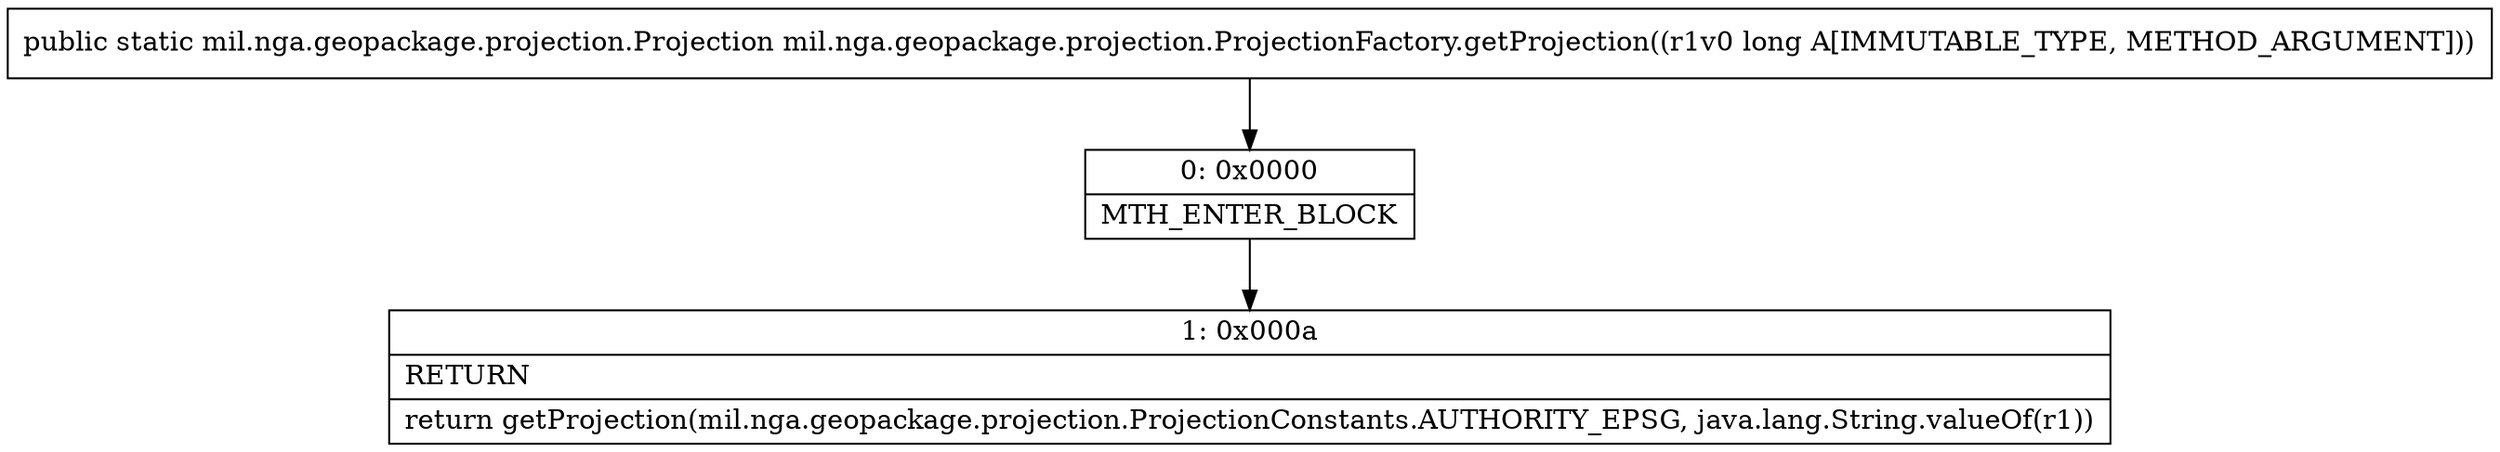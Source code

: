 digraph "CFG formil.nga.geopackage.projection.ProjectionFactory.getProjection(J)Lmil\/nga\/geopackage\/projection\/Projection;" {
Node_0 [shape=record,label="{0\:\ 0x0000|MTH_ENTER_BLOCK\l}"];
Node_1 [shape=record,label="{1\:\ 0x000a|RETURN\l|return getProjection(mil.nga.geopackage.projection.ProjectionConstants.AUTHORITY_EPSG, java.lang.String.valueOf(r1))\l}"];
MethodNode[shape=record,label="{public static mil.nga.geopackage.projection.Projection mil.nga.geopackage.projection.ProjectionFactory.getProjection((r1v0 long A[IMMUTABLE_TYPE, METHOD_ARGUMENT])) }"];
MethodNode -> Node_0;
Node_0 -> Node_1;
}

